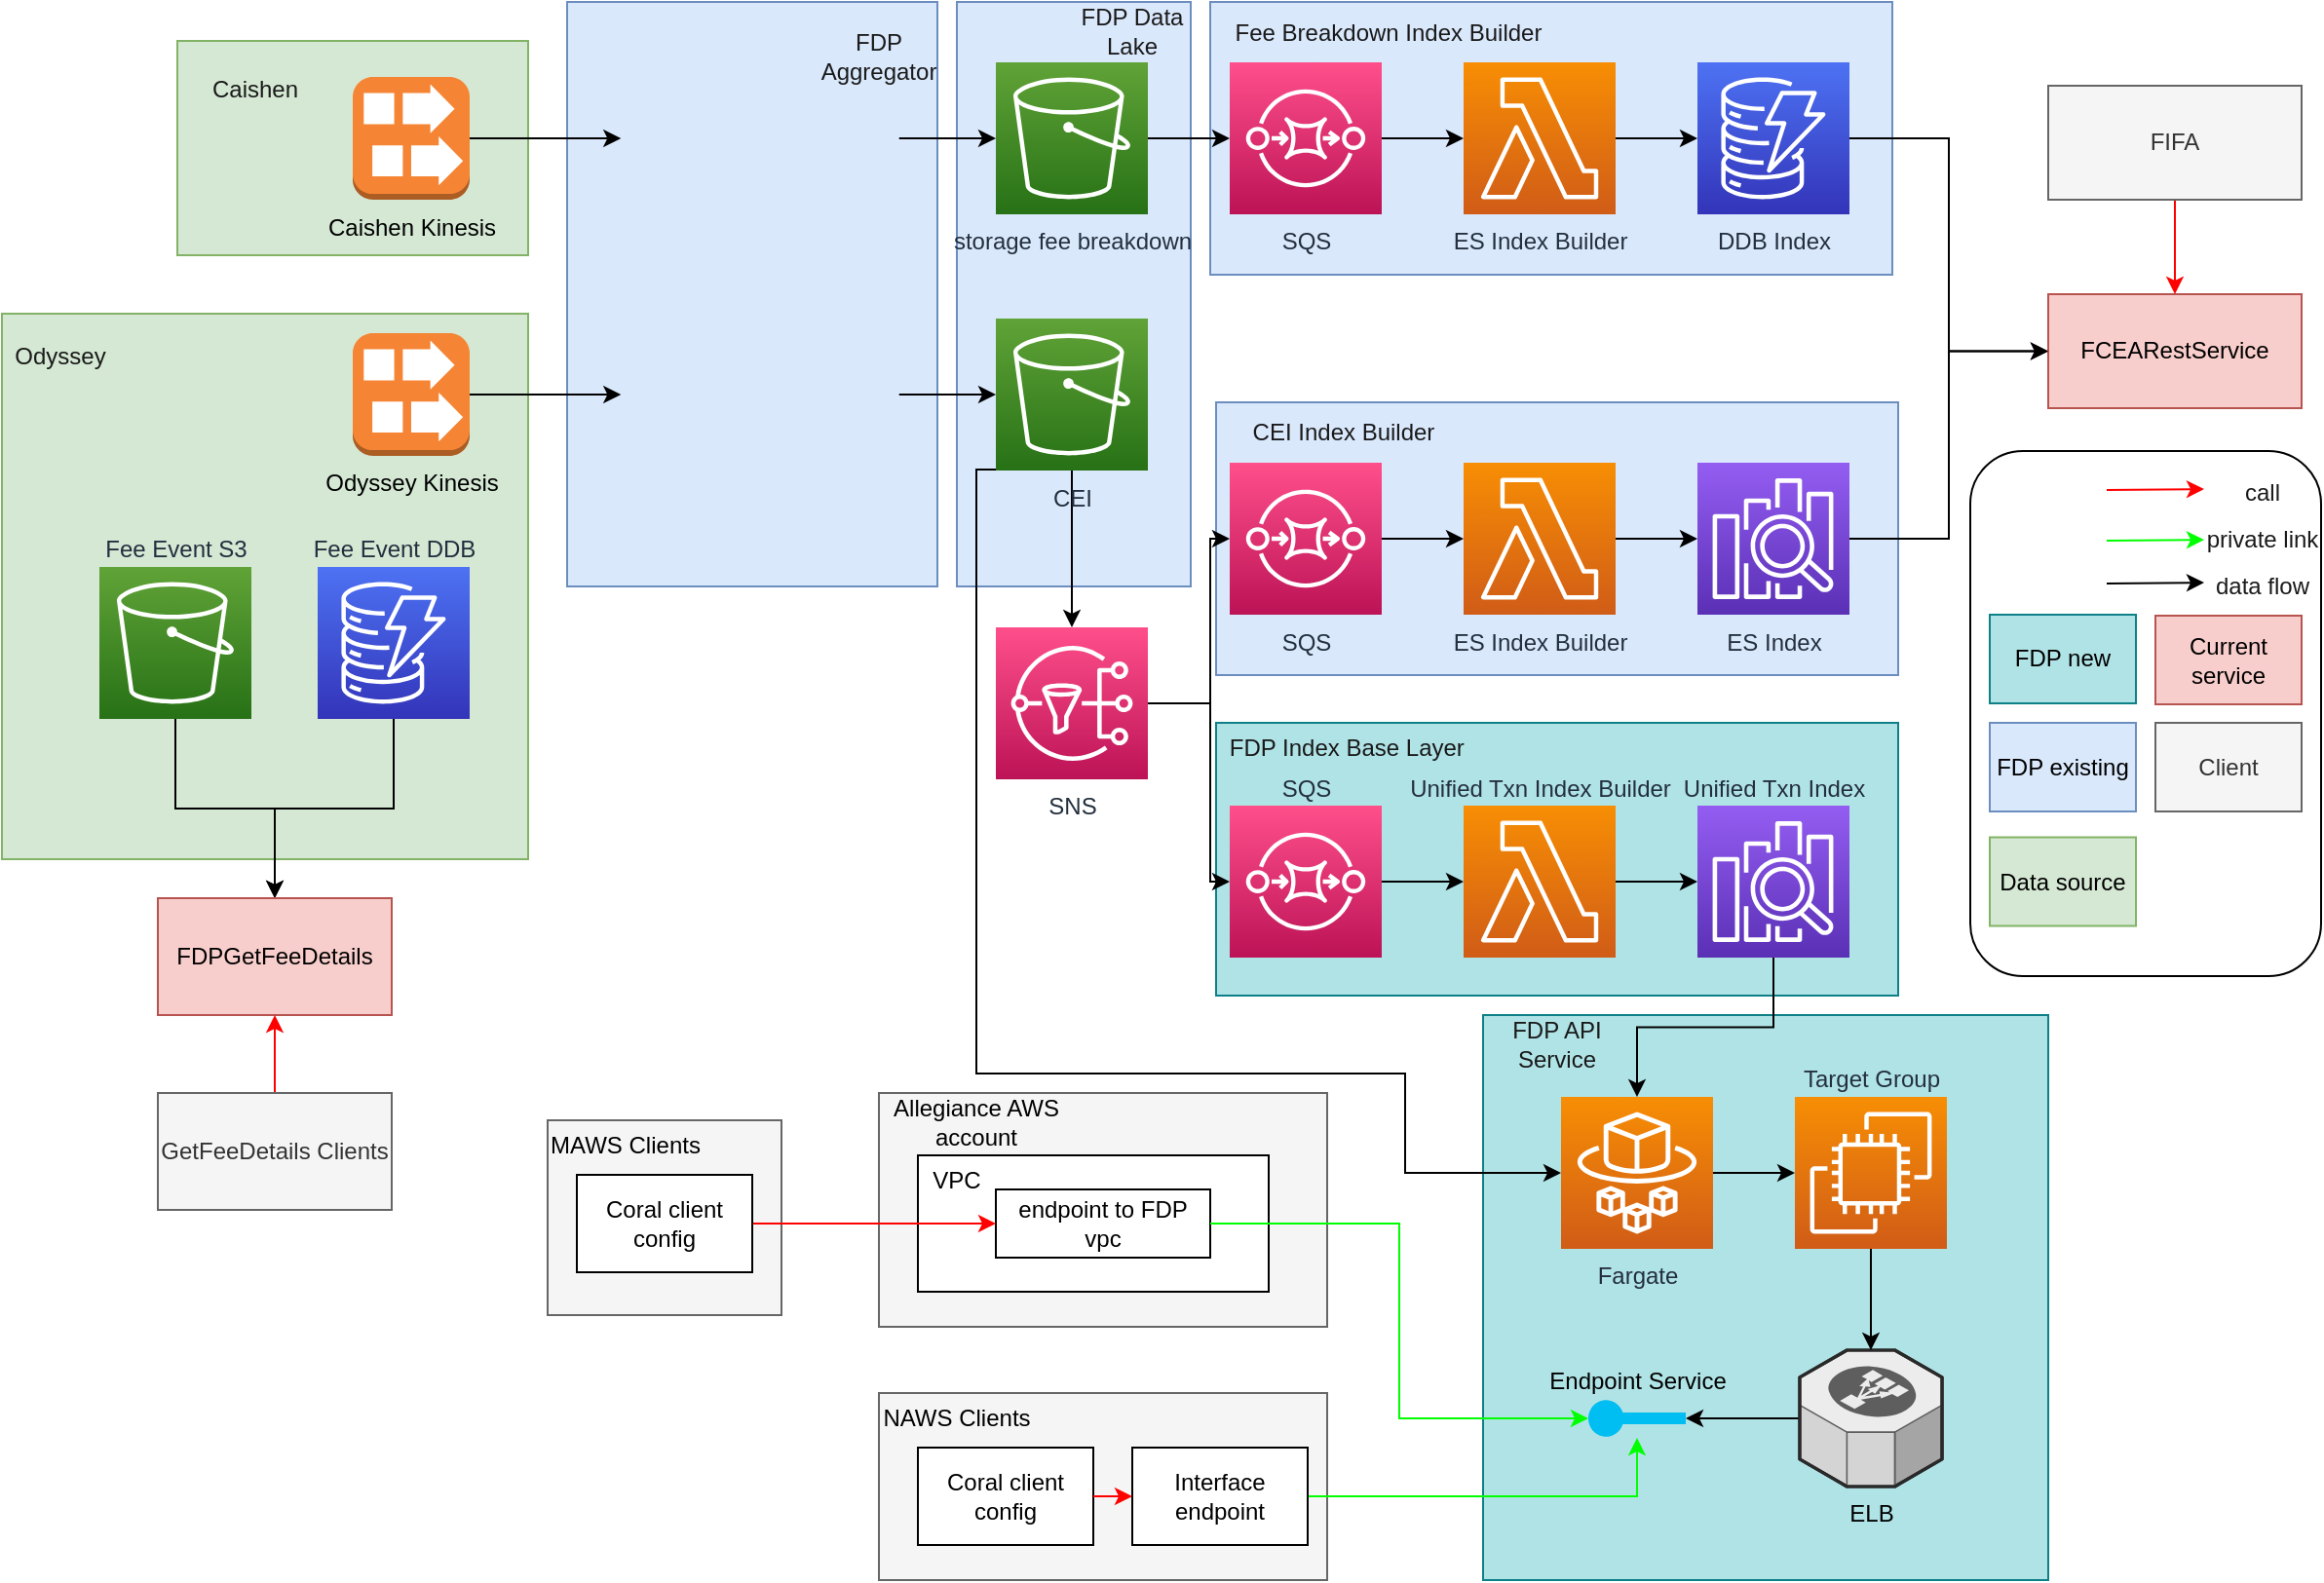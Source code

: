 <mxfile version="20.2.8" type="github">
  <diagram id="zn1evy5G_ZbLFw4LJB7L" name="Page-1">
    <mxGraphModel dx="2537" dy="981" grid="1" gridSize="10" guides="1" tooltips="1" connect="1" arrows="1" fold="1" page="1" pageScale="1" pageWidth="850" pageHeight="1100" math="0" shadow="0">
      <root>
        <mxCell id="0" />
        <mxCell id="1" parent="0" />
        <mxCell id="vi70QIRCEaTFxPGlKDUi-104" value="" style="rounded=1;whiteSpace=wrap;html=1;fontColor=#1A1A1A;fillColor=#FFFFFF;" vertex="1" parent="1">
          <mxGeometry x="820" y="420.5" width="180" height="269.5" as="geometry" />
        </mxCell>
        <mxCell id="vi70QIRCEaTFxPGlKDUi-86" value="" style="rounded=0;whiteSpace=wrap;html=1;fillColor=#dae8fc;strokeColor=#6c8ebf;" vertex="1" parent="1">
          <mxGeometry x="433" y="395.5" width="350" height="140" as="geometry" />
        </mxCell>
        <mxCell id="vi70QIRCEaTFxPGlKDUi-87" value="" style="rounded=0;whiteSpace=wrap;html=1;fillColor=#b0e3e6;strokeColor=#0e8088;" vertex="1" parent="1">
          <mxGeometry x="433" y="560" width="350" height="140" as="geometry" />
        </mxCell>
        <mxCell id="vi70QIRCEaTFxPGlKDUi-85" value="" style="rounded=0;whiteSpace=wrap;html=1;fillColor=#dae8fc;strokeColor=#6c8ebf;" vertex="1" parent="1">
          <mxGeometry x="430" y="190" width="350" height="140" as="geometry" />
        </mxCell>
        <mxCell id="vi70QIRCEaTFxPGlKDUi-83" value="" style="rounded=0;whiteSpace=wrap;html=1;fillColor=#b0e3e6;strokeColor=#0e8088;" vertex="1" parent="1">
          <mxGeometry x="570" y="710" width="290" height="290" as="geometry" />
        </mxCell>
        <mxCell id="vi70QIRCEaTFxPGlKDUi-81" value="" style="rounded=0;whiteSpace=wrap;html=1;fillColor=#dae8fc;strokeColor=#6c8ebf;" vertex="1" parent="1">
          <mxGeometry x="300" y="190" width="120" height="300" as="geometry" />
        </mxCell>
        <mxCell id="vi70QIRCEaTFxPGlKDUi-75" value="" style="rounded=0;whiteSpace=wrap;html=1;fillColor=#dae8fc;strokeColor=#6c8ebf;" vertex="1" parent="1">
          <mxGeometry x="100" y="190" width="190" height="300" as="geometry" />
        </mxCell>
        <mxCell id="vi70QIRCEaTFxPGlKDUi-73" value="" style="rounded=0;whiteSpace=wrap;html=1;fillColor=#d5e8d4;strokeColor=#82b366;" vertex="1" parent="1">
          <mxGeometry x="-100" y="210" width="180" height="110" as="geometry" />
        </mxCell>
        <mxCell id="vi70QIRCEaTFxPGlKDUi-71" value="" style="rounded=0;whiteSpace=wrap;html=1;fillColor=#d5e8d4;strokeColor=#82b366;" vertex="1" parent="1">
          <mxGeometry x="-190" y="350" width="270" height="280" as="geometry" />
        </mxCell>
        <mxCell id="vi70QIRCEaTFxPGlKDUi-42" style="edgeStyle=orthogonalEdgeStyle;rounded=0;orthogonalLoop=1;jettySize=auto;html=1;" edge="1" parent="1" source="vi70QIRCEaTFxPGlKDUi-1" target="vi70QIRCEaTFxPGlKDUi-5">
          <mxGeometry relative="1" as="geometry" />
        </mxCell>
        <mxCell id="vi70QIRCEaTFxPGlKDUi-1" value="Odyssey Kinesis" style="outlineConnect=0;dashed=0;verticalLabelPosition=bottom;verticalAlign=top;align=center;html=1;shape=mxgraph.aws3.kinesis_streams;fillColor=#F58534;gradientColor=none;" vertex="1" parent="1">
          <mxGeometry x="-10" y="360" width="60" height="63" as="geometry" />
        </mxCell>
        <mxCell id="vi70QIRCEaTFxPGlKDUi-58" style="edgeStyle=orthogonalEdgeStyle;rounded=0;orthogonalLoop=1;jettySize=auto;html=1;" edge="1" parent="1" source="vi70QIRCEaTFxPGlKDUi-5" target="vi70QIRCEaTFxPGlKDUi-6">
          <mxGeometry relative="1" as="geometry" />
        </mxCell>
        <mxCell id="vi70QIRCEaTFxPGlKDUi-5" value="" style="shape=image;verticalLabelPosition=top;labelBackgroundColor=default;verticalAlign=bottom;aspect=fixed;imageAspect=0;image=https://upload.wikimedia.org/wikipedia/commons/thumb/7/70/Apache_Flink_logo.svg/1280px-Apache_Flink_logo.svg.png;labelPosition=center;align=center;" vertex="1" parent="1">
          <mxGeometry x="127.63" y="356.5" width="142.75" height="70" as="geometry" />
        </mxCell>
        <mxCell id="vi70QIRCEaTFxPGlKDUi-11" style="edgeStyle=orthogonalEdgeStyle;rounded=0;orthogonalLoop=1;jettySize=auto;html=1;" edge="1" parent="1" source="vi70QIRCEaTFxPGlKDUi-6" target="vi70QIRCEaTFxPGlKDUi-10">
          <mxGeometry relative="1" as="geometry" />
        </mxCell>
        <mxCell id="vi70QIRCEaTFxPGlKDUi-105" style="edgeStyle=orthogonalEdgeStyle;rounded=0;orthogonalLoop=1;jettySize=auto;html=1;entryX=0;entryY=0.5;entryDx=0;entryDy=0;entryPerimeter=0;strokeColor=#000000;fontColor=#1A1A1A;" edge="1" parent="1" source="vi70QIRCEaTFxPGlKDUi-6" target="vi70QIRCEaTFxPGlKDUi-25">
          <mxGeometry relative="1" as="geometry">
            <Array as="points">
              <mxPoint x="310" y="430" />
              <mxPoint x="310" y="740" />
              <mxPoint x="530" y="740" />
              <mxPoint x="530" y="791" />
            </Array>
          </mxGeometry>
        </mxCell>
        <mxCell id="vi70QIRCEaTFxPGlKDUi-6" value="CEI" style="sketch=0;points=[[0,0,0],[0.25,0,0],[0.5,0,0],[0.75,0,0],[1,0,0],[0,1,0],[0.25,1,0],[0.5,1,0],[0.75,1,0],[1,1,0],[0,0.25,0],[0,0.5,0],[0,0.75,0],[1,0.25,0],[1,0.5,0],[1,0.75,0]];outlineConnect=0;fontColor=#232F3E;gradientColor=#60A337;gradientDirection=north;fillColor=#277116;strokeColor=#ffffff;dashed=0;verticalLabelPosition=bottom;verticalAlign=top;align=center;html=1;fontSize=12;fontStyle=0;aspect=fixed;shape=mxgraph.aws4.resourceIcon;resIcon=mxgraph.aws4.s3;" vertex="1" parent="1">
          <mxGeometry x="320" y="352.5" width="78" height="78" as="geometry" />
        </mxCell>
        <mxCell id="vi70QIRCEaTFxPGlKDUi-43" style="edgeStyle=orthogonalEdgeStyle;rounded=0;orthogonalLoop=1;jettySize=auto;html=1;entryX=0;entryY=0.5;entryDx=0;entryDy=0;" edge="1" parent="1" source="vi70QIRCEaTFxPGlKDUi-7" target="vi70QIRCEaTFxPGlKDUi-8">
          <mxGeometry relative="1" as="geometry" />
        </mxCell>
        <mxCell id="vi70QIRCEaTFxPGlKDUi-7" value="Caishen Kinesis" style="outlineConnect=0;dashed=0;verticalLabelPosition=bottom;verticalAlign=top;align=center;html=1;shape=mxgraph.aws3.kinesis_streams;fillColor=#F58534;gradientColor=none;" vertex="1" parent="1">
          <mxGeometry x="-10" y="228.5" width="60" height="63" as="geometry" />
        </mxCell>
        <mxCell id="vi70QIRCEaTFxPGlKDUi-44" style="edgeStyle=orthogonalEdgeStyle;rounded=0;orthogonalLoop=1;jettySize=auto;html=1;" edge="1" parent="1" source="vi70QIRCEaTFxPGlKDUi-8" target="vi70QIRCEaTFxPGlKDUi-9">
          <mxGeometry relative="1" as="geometry" />
        </mxCell>
        <mxCell id="vi70QIRCEaTFxPGlKDUi-8" value="" style="shape=image;verticalLabelPosition=bottom;labelBackgroundColor=default;verticalAlign=top;aspect=fixed;imageAspect=0;image=https://upload.wikimedia.org/wikipedia/commons/thumb/7/70/Apache_Flink_logo.svg/1280px-Apache_Flink_logo.svg.png;" vertex="1" parent="1">
          <mxGeometry x="127.63" y="225" width="142.75" height="70" as="geometry" />
        </mxCell>
        <mxCell id="vi70QIRCEaTFxPGlKDUi-45" style="edgeStyle=orthogonalEdgeStyle;rounded=0;orthogonalLoop=1;jettySize=auto;html=1;" edge="1" parent="1" source="vi70QIRCEaTFxPGlKDUi-9" target="vi70QIRCEaTFxPGlKDUi-20">
          <mxGeometry relative="1" as="geometry" />
        </mxCell>
        <mxCell id="vi70QIRCEaTFxPGlKDUi-9" value="storage fee breakdown" style="sketch=0;points=[[0,0,0],[0.25,0,0],[0.5,0,0],[0.75,0,0],[1,0,0],[0,1,0],[0.25,1,0],[0.5,1,0],[0.75,1,0],[1,1,0],[0,0.25,0],[0,0.5,0],[0,0.75,0],[1,0.25,0],[1,0.5,0],[1,0.75,0]];outlineConnect=0;fontColor=#232F3E;gradientColor=#60A337;gradientDirection=north;fillColor=#277116;strokeColor=#ffffff;dashed=0;verticalLabelPosition=bottom;verticalAlign=top;align=center;html=1;fontSize=12;fontStyle=0;aspect=fixed;shape=mxgraph.aws4.resourceIcon;resIcon=mxgraph.aws4.s3;" vertex="1" parent="1">
          <mxGeometry x="320" y="221" width="78" height="78" as="geometry" />
        </mxCell>
        <mxCell id="vi70QIRCEaTFxPGlKDUi-48" style="edgeStyle=orthogonalEdgeStyle;rounded=0;orthogonalLoop=1;jettySize=auto;html=1;entryX=0;entryY=0.5;entryDx=0;entryDy=0;entryPerimeter=0;" edge="1" parent="1" source="vi70QIRCEaTFxPGlKDUi-10" target="vi70QIRCEaTFxPGlKDUi-12">
          <mxGeometry relative="1" as="geometry">
            <Array as="points">
              <mxPoint x="430" y="550" />
              <mxPoint x="430" y="466" />
            </Array>
          </mxGeometry>
        </mxCell>
        <mxCell id="vi70QIRCEaTFxPGlKDUi-49" style="edgeStyle=orthogonalEdgeStyle;rounded=0;orthogonalLoop=1;jettySize=auto;html=1;entryX=0;entryY=0.5;entryDx=0;entryDy=0;entryPerimeter=0;" edge="1" parent="1" source="vi70QIRCEaTFxPGlKDUi-10" target="vi70QIRCEaTFxPGlKDUi-16">
          <mxGeometry relative="1" as="geometry">
            <Array as="points">
              <mxPoint x="430" y="550" />
              <mxPoint x="430" y="642" />
            </Array>
          </mxGeometry>
        </mxCell>
        <mxCell id="vi70QIRCEaTFxPGlKDUi-10" value="SNS" style="sketch=0;points=[[0,0,0],[0.25,0,0],[0.5,0,0],[0.75,0,0],[1,0,0],[0,1,0],[0.25,1,0],[0.5,1,0],[0.75,1,0],[1,1,0],[0,0.25,0],[0,0.5,0],[0,0.75,0],[1,0.25,0],[1,0.5,0],[1,0.75,0]];outlineConnect=0;fontColor=#232F3E;gradientColor=#FF4F8B;gradientDirection=north;fillColor=#BC1356;strokeColor=#ffffff;dashed=0;verticalLabelPosition=bottom;verticalAlign=top;align=center;html=1;fontSize=12;fontStyle=0;aspect=fixed;shape=mxgraph.aws4.resourceIcon;resIcon=mxgraph.aws4.sns;" vertex="1" parent="1">
          <mxGeometry x="320" y="511" width="78" height="78" as="geometry" />
        </mxCell>
        <mxCell id="vi70QIRCEaTFxPGlKDUi-50" style="edgeStyle=orthogonalEdgeStyle;rounded=0;orthogonalLoop=1;jettySize=auto;html=1;entryX=0;entryY=0.5;entryDx=0;entryDy=0;entryPerimeter=0;" edge="1" parent="1" source="vi70QIRCEaTFxPGlKDUi-12" target="vi70QIRCEaTFxPGlKDUi-13">
          <mxGeometry relative="1" as="geometry" />
        </mxCell>
        <mxCell id="vi70QIRCEaTFxPGlKDUi-12" value="SQS" style="sketch=0;points=[[0,0,0],[0.25,0,0],[0.5,0,0],[0.75,0,0],[1,0,0],[0,1,0],[0.25,1,0],[0.5,1,0],[0.75,1,0],[1,1,0],[0,0.25,0],[0,0.5,0],[0,0.75,0],[1,0.25,0],[1,0.5,0],[1,0.75,0]];outlineConnect=0;fontColor=#232F3E;gradientColor=#FF4F8B;gradientDirection=north;fillColor=#BC1356;strokeColor=#ffffff;dashed=0;verticalLabelPosition=bottom;verticalAlign=top;align=center;html=1;fontSize=12;fontStyle=0;aspect=fixed;shape=mxgraph.aws4.resourceIcon;resIcon=mxgraph.aws4.sqs;" vertex="1" parent="1">
          <mxGeometry x="440" y="426.5" width="78" height="78" as="geometry" />
        </mxCell>
        <mxCell id="vi70QIRCEaTFxPGlKDUi-52" style="edgeStyle=orthogonalEdgeStyle;rounded=0;orthogonalLoop=1;jettySize=auto;html=1;entryX=0;entryY=0.5;entryDx=0;entryDy=0;entryPerimeter=0;" edge="1" parent="1" source="vi70QIRCEaTFxPGlKDUi-13" target="vi70QIRCEaTFxPGlKDUi-14">
          <mxGeometry relative="1" as="geometry" />
        </mxCell>
        <mxCell id="vi70QIRCEaTFxPGlKDUi-13" value="ES Index Builder" style="sketch=0;points=[[0,0,0],[0.25,0,0],[0.5,0,0],[0.75,0,0],[1,0,0],[0,1,0],[0.25,1,0],[0.5,1,0],[0.75,1,0],[1,1,0],[0,0.25,0],[0,0.5,0],[0,0.75,0],[1,0.25,0],[1,0.5,0],[1,0.75,0]];outlineConnect=0;fontColor=#232F3E;gradientColor=#F78E04;gradientDirection=north;fillColor=#D05C17;strokeColor=#ffffff;dashed=0;verticalLabelPosition=bottom;verticalAlign=top;align=center;html=1;fontSize=12;fontStyle=0;aspect=fixed;shape=mxgraph.aws4.resourceIcon;resIcon=mxgraph.aws4.lambda;" vertex="1" parent="1">
          <mxGeometry x="560" y="426.5" width="78" height="78" as="geometry" />
        </mxCell>
        <mxCell id="vi70QIRCEaTFxPGlKDUi-55" style="edgeStyle=orthogonalEdgeStyle;rounded=0;orthogonalLoop=1;jettySize=auto;html=1;entryX=0;entryY=0.5;entryDx=0;entryDy=0;" edge="1" parent="1" source="vi70QIRCEaTFxPGlKDUi-14" target="vi70QIRCEaTFxPGlKDUi-15">
          <mxGeometry relative="1" as="geometry" />
        </mxCell>
        <mxCell id="vi70QIRCEaTFxPGlKDUi-14" value="ES Index" style="sketch=0;points=[[0,0,0],[0.25,0,0],[0.5,0,0],[0.75,0,0],[1,0,0],[0,1,0],[0.25,1,0],[0.5,1,0],[0.75,1,0],[1,1,0],[0,0.25,0],[0,0.5,0],[0,0.75,0],[1,0.25,0],[1,0.5,0],[1,0.75,0]];outlineConnect=0;fontColor=#232F3E;gradientColor=#945DF2;gradientDirection=north;fillColor=#5A30B5;strokeColor=#ffffff;dashed=0;verticalLabelPosition=bottom;verticalAlign=top;align=center;html=1;fontSize=12;fontStyle=0;aspect=fixed;shape=mxgraph.aws4.resourceIcon;resIcon=mxgraph.aws4.elasticsearch_service;" vertex="1" parent="1">
          <mxGeometry x="680" y="426.5" width="78" height="78" as="geometry" />
        </mxCell>
        <mxCell id="vi70QIRCEaTFxPGlKDUi-15" value="FCEARestService" style="rounded=0;whiteSpace=wrap;html=1;fillColor=#f8cecc;strokeColor=#b85450;" vertex="1" parent="1">
          <mxGeometry x="860" y="340" width="130" height="58.5" as="geometry" />
        </mxCell>
        <mxCell id="vi70QIRCEaTFxPGlKDUi-51" style="edgeStyle=orthogonalEdgeStyle;rounded=0;orthogonalLoop=1;jettySize=auto;html=1;entryX=0;entryY=0.5;entryDx=0;entryDy=0;entryPerimeter=0;" edge="1" parent="1" source="vi70QIRCEaTFxPGlKDUi-16" target="vi70QIRCEaTFxPGlKDUi-17">
          <mxGeometry relative="1" as="geometry" />
        </mxCell>
        <mxCell id="vi70QIRCEaTFxPGlKDUi-16" value="SQS" style="sketch=0;points=[[0,0,0],[0.25,0,0],[0.5,0,0],[0.75,0,0],[1,0,0],[0,1,0],[0.25,1,0],[0.5,1,0],[0.75,1,0],[1,1,0],[0,0.25,0],[0,0.5,0],[0,0.75,0],[1,0.25,0],[1,0.5,0],[1,0.75,0]];outlineConnect=0;fontColor=#232F3E;gradientColor=#FF4F8B;gradientDirection=north;fillColor=#BC1356;strokeColor=#ffffff;dashed=0;verticalLabelPosition=top;verticalAlign=bottom;align=center;html=1;fontSize=12;fontStyle=0;aspect=fixed;shape=mxgraph.aws4.resourceIcon;resIcon=mxgraph.aws4.sqs;labelPosition=center;" vertex="1" parent="1">
          <mxGeometry x="440" y="602.5" width="78" height="78" as="geometry" />
        </mxCell>
        <mxCell id="vi70QIRCEaTFxPGlKDUi-53" style="edgeStyle=orthogonalEdgeStyle;rounded=0;orthogonalLoop=1;jettySize=auto;html=1;entryX=0;entryY=0.5;entryDx=0;entryDy=0;entryPerimeter=0;" edge="1" parent="1" source="vi70QIRCEaTFxPGlKDUi-17" target="vi70QIRCEaTFxPGlKDUi-18">
          <mxGeometry relative="1" as="geometry" />
        </mxCell>
        <mxCell id="vi70QIRCEaTFxPGlKDUi-17" value="Unified Txn Index Builder  " style="sketch=0;points=[[0,0,0],[0.25,0,0],[0.5,0,0],[0.75,0,0],[1,0,0],[0,1,0],[0.25,1,0],[0.5,1,0],[0.75,1,0],[1,1,0],[0,0.25,0],[0,0.5,0],[0,0.75,0],[1,0.25,0],[1,0.5,0],[1,0.75,0]];outlineConnect=0;fontColor=#232F3E;gradientColor=#F78E04;gradientDirection=north;fillColor=#D05C17;strokeColor=#ffffff;dashed=0;verticalLabelPosition=top;verticalAlign=bottom;align=center;html=1;fontSize=12;fontStyle=0;aspect=fixed;shape=mxgraph.aws4.resourceIcon;resIcon=mxgraph.aws4.lambda;labelPosition=center;" vertex="1" parent="1">
          <mxGeometry x="560" y="602.5" width="78" height="78" as="geometry" />
        </mxCell>
        <mxCell id="vi70QIRCEaTFxPGlKDUi-60" style="edgeStyle=orthogonalEdgeStyle;rounded=0;orthogonalLoop=1;jettySize=auto;html=1;entryX=0.5;entryY=0;entryDx=0;entryDy=0;entryPerimeter=0;" edge="1" parent="1" source="vi70QIRCEaTFxPGlKDUi-18" target="vi70QIRCEaTFxPGlKDUi-25">
          <mxGeometry relative="1" as="geometry" />
        </mxCell>
        <mxCell id="vi70QIRCEaTFxPGlKDUi-18" value="Unified Txn Index" style="sketch=0;points=[[0,0,0],[0.25,0,0],[0.5,0,0],[0.75,0,0],[1,0,0],[0,1,0],[0.25,1,0],[0.5,1,0],[0.75,1,0],[1,1,0],[0,0.25,0],[0,0.5,0],[0,0.75,0],[1,0.25,0],[1,0.5,0],[1,0.75,0]];outlineConnect=0;fontColor=#232F3E;gradientColor=#945DF2;gradientDirection=north;fillColor=#5A30B5;strokeColor=#ffffff;dashed=0;verticalLabelPosition=top;verticalAlign=bottom;align=center;html=1;fontSize=12;fontStyle=0;aspect=fixed;shape=mxgraph.aws4.resourceIcon;resIcon=mxgraph.aws4.elasticsearch_service;labelPosition=center;" vertex="1" parent="1">
          <mxGeometry x="680" y="602.5" width="78" height="78" as="geometry" />
        </mxCell>
        <mxCell id="vi70QIRCEaTFxPGlKDUi-56" style="edgeStyle=orthogonalEdgeStyle;rounded=0;orthogonalLoop=1;jettySize=auto;html=1;entryX=0.5;entryY=0;entryDx=0;entryDy=0;" edge="1" parent="1" source="vi70QIRCEaTFxPGlKDUi-19" target="vi70QIRCEaTFxPGlKDUi-24">
          <mxGeometry relative="1" as="geometry" />
        </mxCell>
        <mxCell id="vi70QIRCEaTFxPGlKDUi-19" value="Fee Event S3" style="sketch=0;points=[[0,0,0],[0.25,0,0],[0.5,0,0],[0.75,0,0],[1,0,0],[0,1,0],[0.25,1,0],[0.5,1,0],[0.75,1,0],[1,1,0],[0,0.25,0],[0,0.5,0],[0,0.75,0],[1,0.25,0],[1,0.5,0],[1,0.75,0]];outlineConnect=0;fontColor=#232F3E;gradientColor=#60A337;gradientDirection=north;fillColor=#277116;strokeColor=#ffffff;dashed=0;verticalLabelPosition=top;verticalAlign=bottom;align=center;html=1;fontSize=12;fontStyle=0;aspect=fixed;shape=mxgraph.aws4.resourceIcon;resIcon=mxgraph.aws4.s3;labelPosition=center;" vertex="1" parent="1">
          <mxGeometry x="-140" y="480" width="78" height="78" as="geometry" />
        </mxCell>
        <mxCell id="vi70QIRCEaTFxPGlKDUi-46" style="edgeStyle=orthogonalEdgeStyle;rounded=0;orthogonalLoop=1;jettySize=auto;html=1;entryX=0;entryY=0.5;entryDx=0;entryDy=0;entryPerimeter=0;" edge="1" parent="1" source="vi70QIRCEaTFxPGlKDUi-20" target="vi70QIRCEaTFxPGlKDUi-21">
          <mxGeometry relative="1" as="geometry" />
        </mxCell>
        <mxCell id="vi70QIRCEaTFxPGlKDUi-20" value="SQS" style="sketch=0;points=[[0,0,0],[0.25,0,0],[0.5,0,0],[0.75,0,0],[1,0,0],[0,1,0],[0.25,1,0],[0.5,1,0],[0.75,1,0],[1,1,0],[0,0.25,0],[0,0.5,0],[0,0.75,0],[1,0.25,0],[1,0.5,0],[1,0.75,0]];outlineConnect=0;fontColor=#232F3E;gradientColor=#FF4F8B;gradientDirection=north;fillColor=#BC1356;strokeColor=#ffffff;dashed=0;verticalLabelPosition=bottom;verticalAlign=top;align=center;html=1;fontSize=12;fontStyle=0;aspect=fixed;shape=mxgraph.aws4.resourceIcon;resIcon=mxgraph.aws4.sqs;" vertex="1" parent="1">
          <mxGeometry x="440.0" y="221" width="78" height="78" as="geometry" />
        </mxCell>
        <mxCell id="vi70QIRCEaTFxPGlKDUi-47" style="edgeStyle=orthogonalEdgeStyle;rounded=0;orthogonalLoop=1;jettySize=auto;html=1;entryX=0;entryY=0.5;entryDx=0;entryDy=0;entryPerimeter=0;" edge="1" parent="1" source="vi70QIRCEaTFxPGlKDUi-21" target="vi70QIRCEaTFxPGlKDUi-22">
          <mxGeometry relative="1" as="geometry" />
        </mxCell>
        <mxCell id="vi70QIRCEaTFxPGlKDUi-21" value="ES Index Builder" style="sketch=0;points=[[0,0,0],[0.25,0,0],[0.5,0,0],[0.75,0,0],[1,0,0],[0,1,0],[0.25,1,0],[0.5,1,0],[0.75,1,0],[1,1,0],[0,0.25,0],[0,0.5,0],[0,0.75,0],[1,0.25,0],[1,0.5,0],[1,0.75,0]];outlineConnect=0;fontColor=#232F3E;gradientColor=#F78E04;gradientDirection=north;fillColor=#D05C17;strokeColor=#ffffff;dashed=0;verticalLabelPosition=bottom;verticalAlign=top;align=center;html=1;fontSize=12;fontStyle=0;aspect=fixed;shape=mxgraph.aws4.resourceIcon;resIcon=mxgraph.aws4.lambda;" vertex="1" parent="1">
          <mxGeometry x="560" y="221" width="78" height="78" as="geometry" />
        </mxCell>
        <mxCell id="vi70QIRCEaTFxPGlKDUi-54" style="edgeStyle=orthogonalEdgeStyle;rounded=0;orthogonalLoop=1;jettySize=auto;html=1;entryX=0;entryY=0.5;entryDx=0;entryDy=0;" edge="1" parent="1" source="vi70QIRCEaTFxPGlKDUi-22" target="vi70QIRCEaTFxPGlKDUi-15">
          <mxGeometry relative="1" as="geometry" />
        </mxCell>
        <mxCell id="vi70QIRCEaTFxPGlKDUi-22" value="DDB Index" style="sketch=0;points=[[0,0,0],[0.25,0,0],[0.5,0,0],[0.75,0,0],[1,0,0],[0,1,0],[0.25,1,0],[0.5,1,0],[0.75,1,0],[1,1,0],[0,0.25,0],[0,0.5,0],[0,0.75,0],[1,0.25,0],[1,0.5,0],[1,0.75,0]];outlineConnect=0;fontColor=#232F3E;gradientColor=#4D72F3;gradientDirection=north;fillColor=#3334B9;strokeColor=#ffffff;dashed=0;verticalLabelPosition=bottom;verticalAlign=top;align=center;html=1;fontSize=12;fontStyle=0;aspect=fixed;shape=mxgraph.aws4.resourceIcon;resIcon=mxgraph.aws4.dynamodb;" vertex="1" parent="1">
          <mxGeometry x="680" y="221" width="78" height="78" as="geometry" />
        </mxCell>
        <mxCell id="vi70QIRCEaTFxPGlKDUi-57" style="edgeStyle=orthogonalEdgeStyle;rounded=0;orthogonalLoop=1;jettySize=auto;html=1;entryX=0.5;entryY=0;entryDx=0;entryDy=0;" edge="1" parent="1" source="vi70QIRCEaTFxPGlKDUi-23" target="vi70QIRCEaTFxPGlKDUi-24">
          <mxGeometry relative="1" as="geometry" />
        </mxCell>
        <mxCell id="vi70QIRCEaTFxPGlKDUi-23" value="Fee Event DDB" style="sketch=0;points=[[0,0,0],[0.25,0,0],[0.5,0,0],[0.75,0,0],[1,0,0],[0,1,0],[0.25,1,0],[0.5,1,0],[0.75,1,0],[1,1,0],[0,0.25,0],[0,0.5,0],[0,0.75,0],[1,0.25,0],[1,0.5,0],[1,0.75,0]];outlineConnect=0;fontColor=#232F3E;gradientColor=#4D72F3;gradientDirection=north;fillColor=#3334B9;strokeColor=#ffffff;dashed=0;verticalLabelPosition=top;verticalAlign=bottom;align=center;html=1;fontSize=12;fontStyle=0;aspect=fixed;shape=mxgraph.aws4.resourceIcon;resIcon=mxgraph.aws4.dynamodb;labelPosition=center;" vertex="1" parent="1">
          <mxGeometry x="-28" y="480" width="78" height="78" as="geometry" />
        </mxCell>
        <mxCell id="vi70QIRCEaTFxPGlKDUi-24" value="FDPGetFeeDetails" style="rounded=0;whiteSpace=wrap;html=1;fillColor=#f8cecc;strokeColor=#b85450;" vertex="1" parent="1">
          <mxGeometry x="-110" y="650" width="120" height="60" as="geometry" />
        </mxCell>
        <mxCell id="vi70QIRCEaTFxPGlKDUi-63" style="edgeStyle=orthogonalEdgeStyle;rounded=0;orthogonalLoop=1;jettySize=auto;html=1;entryX=0;entryY=0.5;entryDx=0;entryDy=0;entryPerimeter=0;" edge="1" parent="1" source="vi70QIRCEaTFxPGlKDUi-25" target="vi70QIRCEaTFxPGlKDUi-28">
          <mxGeometry relative="1" as="geometry" />
        </mxCell>
        <mxCell id="vi70QIRCEaTFxPGlKDUi-25" value="Fargate" style="sketch=0;points=[[0,0,0],[0.25,0,0],[0.5,0,0],[0.75,0,0],[1,0,0],[0,1,0],[0.25,1,0],[0.5,1,0],[0.75,1,0],[1,1,0],[0,0.25,0],[0,0.5,0],[0,0.75,0],[1,0.25,0],[1,0.5,0],[1,0.75,0]];outlineConnect=0;fontColor=#232F3E;gradientColor=#F78E04;gradientDirection=north;fillColor=#D05C17;strokeColor=#ffffff;dashed=0;verticalLabelPosition=bottom;verticalAlign=top;align=center;html=1;fontSize=12;fontStyle=0;aspect=fixed;shape=mxgraph.aws4.resourceIcon;resIcon=mxgraph.aws4.fargate;" vertex="1" parent="1">
          <mxGeometry x="610" y="752" width="78" height="78" as="geometry" />
        </mxCell>
        <mxCell id="vi70QIRCEaTFxPGlKDUi-26" value="Endpoint Service" style="verticalLabelPosition=top;html=1;verticalAlign=bottom;align=center;strokeColor=none;fillColor=#00BEF2;shape=mxgraph.azure.service_endpoint;labelPosition=center;" vertex="1" parent="1">
          <mxGeometry x="624" y="907" width="50" height="20" as="geometry" />
        </mxCell>
        <mxCell id="vi70QIRCEaTFxPGlKDUi-65" style="edgeStyle=orthogonalEdgeStyle;rounded=0;orthogonalLoop=1;jettySize=auto;html=1;" edge="1" parent="1" source="vi70QIRCEaTFxPGlKDUi-27" target="vi70QIRCEaTFxPGlKDUi-26">
          <mxGeometry relative="1" as="geometry" />
        </mxCell>
        <mxCell id="vi70QIRCEaTFxPGlKDUi-27" value="ELB" style="verticalLabelPosition=bottom;html=1;verticalAlign=top;strokeWidth=1;align=center;outlineConnect=0;dashed=0;outlineConnect=0;shape=mxgraph.aws3d.elasticLoadBalancing;fillColor=#ECECEC;strokeColor=#5E5E5E;aspect=fixed;" vertex="1" parent="1">
          <mxGeometry x="732.48" y="882" width="73.04" height="70" as="geometry" />
        </mxCell>
        <mxCell id="vi70QIRCEaTFxPGlKDUi-64" style="edgeStyle=orthogonalEdgeStyle;rounded=0;orthogonalLoop=1;jettySize=auto;html=1;" edge="1" parent="1" source="vi70QIRCEaTFxPGlKDUi-28" target="vi70QIRCEaTFxPGlKDUi-27">
          <mxGeometry relative="1" as="geometry" />
        </mxCell>
        <mxCell id="vi70QIRCEaTFxPGlKDUi-28" value="Target Group" style="sketch=0;points=[[0,0,0],[0.25,0,0],[0.5,0,0],[0.75,0,0],[1,0,0],[0,1,0],[0.25,1,0],[0.5,1,0],[0.75,1,0],[1,1,0],[0,0.25,0],[0,0.5,0],[0,0.75,0],[1,0.25,0],[1,0.5,0],[1,0.75,0]];outlineConnect=0;fontColor=#232F3E;gradientColor=#F78E04;gradientDirection=north;fillColor=#D05C17;strokeColor=#ffffff;dashed=0;verticalLabelPosition=top;verticalAlign=bottom;align=center;html=1;fontSize=12;fontStyle=0;aspect=fixed;shape=mxgraph.aws4.resourceIcon;resIcon=mxgraph.aws4.ec2;labelPosition=center;" vertex="1" parent="1">
          <mxGeometry x="730" y="752" width="78" height="78" as="geometry" />
        </mxCell>
        <mxCell id="vi70QIRCEaTFxPGlKDUi-80" style="edgeStyle=orthogonalEdgeStyle;rounded=0;orthogonalLoop=1;jettySize=auto;html=1;entryX=0.5;entryY=0;entryDx=0;entryDy=0;strokeColor=#FF0000;fontColor=#1A1A1A;" edge="1" parent="1" source="vi70QIRCEaTFxPGlKDUi-29" target="vi70QIRCEaTFxPGlKDUi-15">
          <mxGeometry relative="1" as="geometry" />
        </mxCell>
        <mxCell id="vi70QIRCEaTFxPGlKDUi-29" value="FIFA" style="rounded=0;whiteSpace=wrap;html=1;fillColor=#f5f5f5;fontColor=#333333;strokeColor=#666666;" vertex="1" parent="1">
          <mxGeometry x="860" y="233" width="130" height="58.5" as="geometry" />
        </mxCell>
        <mxCell id="vi70QIRCEaTFxPGlKDUi-30" value="" style="rounded=0;whiteSpace=wrap;html=1;fillColor=#f5f5f5;fontColor=#333333;strokeColor=#666666;" vertex="1" parent="1">
          <mxGeometry x="260" y="750" width="230" height="120" as="geometry" />
        </mxCell>
        <mxCell id="vi70QIRCEaTFxPGlKDUi-31" value="Allegiance AWS account" style="text;html=1;strokeColor=none;fillColor=none;align=center;verticalAlign=middle;whiteSpace=wrap;rounded=0;" vertex="1" parent="1">
          <mxGeometry x="260" y="750" width="100" height="30" as="geometry" />
        </mxCell>
        <mxCell id="vi70QIRCEaTFxPGlKDUi-32" value="" style="rounded=0;whiteSpace=wrap;html=1;" vertex="1" parent="1">
          <mxGeometry x="280" y="782" width="180" height="70" as="geometry" />
        </mxCell>
        <mxCell id="vi70QIRCEaTFxPGlKDUi-33" value="VPC" style="text;html=1;strokeColor=none;fillColor=none;align=center;verticalAlign=middle;whiteSpace=wrap;rounded=0;" vertex="1" parent="1">
          <mxGeometry x="270" y="780" width="60" height="30" as="geometry" />
        </mxCell>
        <mxCell id="vi70QIRCEaTFxPGlKDUi-34" value="endpoint to FDP vpc" style="rounded=0;whiteSpace=wrap;html=1;" vertex="1" parent="1">
          <mxGeometry x="320" y="799.5" width="110" height="35" as="geometry" />
        </mxCell>
        <mxCell id="vi70QIRCEaTFxPGlKDUi-35" value="" style="rounded=0;whiteSpace=wrap;html=1;fillColor=#f5f5f5;fontColor=#333333;strokeColor=#666666;" vertex="1" parent="1">
          <mxGeometry x="90" y="764" width="120" height="100" as="geometry" />
        </mxCell>
        <mxCell id="vi70QIRCEaTFxPGlKDUi-66" style="edgeStyle=orthogonalEdgeStyle;rounded=0;orthogonalLoop=1;jettySize=auto;html=1;entryX=0;entryY=0.5;entryDx=0;entryDy=0;fontColor=#FF3333;strokeColor=#FF0000;" edge="1" parent="1" source="vi70QIRCEaTFxPGlKDUi-36" target="vi70QIRCEaTFxPGlKDUi-34">
          <mxGeometry relative="1" as="geometry" />
        </mxCell>
        <mxCell id="vi70QIRCEaTFxPGlKDUi-36" value="Coral client config" style="rounded=0;whiteSpace=wrap;html=1;" vertex="1" parent="1">
          <mxGeometry x="105" y="792" width="90" height="50" as="geometry" />
        </mxCell>
        <mxCell id="vi70QIRCEaTFxPGlKDUi-37" value="MAWS Clients" style="text;html=1;strokeColor=none;fillColor=none;align=center;verticalAlign=middle;whiteSpace=wrap;rounded=0;" vertex="1" parent="1">
          <mxGeometry x="90" y="762" width="80" height="30" as="geometry" />
        </mxCell>
        <mxCell id="vi70QIRCEaTFxPGlKDUi-38" value="" style="rounded=0;whiteSpace=wrap;html=1;fillColor=#f5f5f5;fontColor=#333333;strokeColor=#666666;" vertex="1" parent="1">
          <mxGeometry x="260" y="904" width="230" height="96" as="geometry" />
        </mxCell>
        <mxCell id="vi70QIRCEaTFxPGlKDUi-39" value="Coral client config" style="rounded=0;whiteSpace=wrap;html=1;" vertex="1" parent="1">
          <mxGeometry x="280" y="932" width="90" height="50" as="geometry" />
        </mxCell>
        <mxCell id="vi70QIRCEaTFxPGlKDUi-40" value="NAWS Clients " style="text;html=1;strokeColor=none;fillColor=none;align=center;verticalAlign=middle;whiteSpace=wrap;rounded=0;" vertex="1" parent="1">
          <mxGeometry x="260" y="902" width="80" height="30" as="geometry" />
        </mxCell>
        <mxCell id="vi70QIRCEaTFxPGlKDUi-70" style="edgeStyle=orthogonalEdgeStyle;rounded=0;orthogonalLoop=1;jettySize=auto;html=1;strokeColor=#00FF00;" edge="1" parent="1" source="vi70QIRCEaTFxPGlKDUi-41" target="vi70QIRCEaTFxPGlKDUi-26">
          <mxGeometry relative="1" as="geometry" />
        </mxCell>
        <mxCell id="vi70QIRCEaTFxPGlKDUi-41" value="Interface endpoint" style="rounded=0;whiteSpace=wrap;html=1;" vertex="1" parent="1">
          <mxGeometry x="390" y="932" width="90" height="50" as="geometry" />
        </mxCell>
        <mxCell id="vi70QIRCEaTFxPGlKDUi-68" value="" style="endArrow=classic;html=1;rounded=0;exitX=1;exitY=0.5;exitDx=0;exitDy=0;entryX=0;entryY=0.5;entryDx=0;entryDy=0;strokeColor=#FF0000;" edge="1" parent="1" source="vi70QIRCEaTFxPGlKDUi-39" target="vi70QIRCEaTFxPGlKDUi-41">
          <mxGeometry width="50" height="50" relative="1" as="geometry">
            <mxPoint x="260" y="710" as="sourcePoint" />
            <mxPoint x="310" y="660" as="targetPoint" />
          </mxGeometry>
        </mxCell>
        <mxCell id="vi70QIRCEaTFxPGlKDUi-69" value="" style="endArrow=classic;html=1;rounded=0;exitX=1;exitY=0.5;exitDx=0;exitDy=0;entryX=0;entryY=0.5;entryDx=0;entryDy=0;entryPerimeter=0;edgeStyle=orthogonalEdgeStyle;strokeColor=#00FF00;" edge="1" parent="1" source="vi70QIRCEaTFxPGlKDUi-34" target="vi70QIRCEaTFxPGlKDUi-26">
          <mxGeometry width="50" height="50" relative="1" as="geometry">
            <mxPoint x="260" y="710" as="sourcePoint" />
            <mxPoint x="310" y="660" as="targetPoint" />
          </mxGeometry>
        </mxCell>
        <mxCell id="vi70QIRCEaTFxPGlKDUi-72" value="Odyssey" style="text;html=1;strokeColor=none;fillColor=none;align=center;verticalAlign=middle;whiteSpace=wrap;rounded=0;fontColor=#1A1A1A;" vertex="1" parent="1">
          <mxGeometry x="-190" y="356.5" width="60" height="30" as="geometry" />
        </mxCell>
        <mxCell id="vi70QIRCEaTFxPGlKDUi-74" value="Caishen" style="text;html=1;strokeColor=none;fillColor=none;align=center;verticalAlign=middle;whiteSpace=wrap;rounded=0;fontColor=#1A1A1A;" vertex="1" parent="1">
          <mxGeometry x="-90" y="220" width="60" height="30" as="geometry" />
        </mxCell>
        <mxCell id="vi70QIRCEaTFxPGlKDUi-77" style="edgeStyle=orthogonalEdgeStyle;rounded=0;orthogonalLoop=1;jettySize=auto;html=1;entryX=0.5;entryY=1;entryDx=0;entryDy=0;strokeColor=#FF0000;fontColor=#1A1A1A;" edge="1" parent="1" source="vi70QIRCEaTFxPGlKDUi-76" target="vi70QIRCEaTFxPGlKDUi-24">
          <mxGeometry relative="1" as="geometry" />
        </mxCell>
        <mxCell id="vi70QIRCEaTFxPGlKDUi-76" value="GetFeeDetails Clients" style="rounded=0;whiteSpace=wrap;html=1;fontColor=#333333;fillColor=#f5f5f5;strokeColor=#666666;" vertex="1" parent="1">
          <mxGeometry x="-110" y="750" width="120" height="60" as="geometry" />
        </mxCell>
        <mxCell id="vi70QIRCEaTFxPGlKDUi-79" value="FDP Aggregator" style="text;html=1;strokeColor=none;fillColor=none;align=center;verticalAlign=middle;whiteSpace=wrap;rounded=0;fontColor=#1A1A1A;" vertex="1" parent="1">
          <mxGeometry x="230" y="203" width="60" height="30" as="geometry" />
        </mxCell>
        <mxCell id="vi70QIRCEaTFxPGlKDUi-82" value="FDP Data Lake" style="text;html=1;strokeColor=none;fillColor=none;align=center;verticalAlign=middle;whiteSpace=wrap;rounded=0;fontColor=#1A1A1A;" vertex="1" parent="1">
          <mxGeometry x="360" y="190" width="60" height="30" as="geometry" />
        </mxCell>
        <mxCell id="vi70QIRCEaTFxPGlKDUi-84" value="FDP API Service" style="text;html=1;strokeColor=none;fillColor=none;align=center;verticalAlign=middle;whiteSpace=wrap;rounded=0;fontColor=#1A1A1A;" vertex="1" parent="1">
          <mxGeometry x="578" y="710" width="60" height="30" as="geometry" />
        </mxCell>
        <mxCell id="vi70QIRCEaTFxPGlKDUi-88" value="Fee Breakdown Index Builder" style="text;html=1;strokeColor=none;fillColor=none;align=center;verticalAlign=middle;whiteSpace=wrap;rounded=0;fontColor=#1A1A1A;" vertex="1" parent="1">
          <mxGeometry x="433" y="191" width="177" height="30" as="geometry" />
        </mxCell>
        <mxCell id="vi70QIRCEaTFxPGlKDUi-89" value="CEI Index Builder" style="text;html=1;strokeColor=none;fillColor=none;align=center;verticalAlign=middle;whiteSpace=wrap;rounded=0;fontColor=#1A1A1A;" vertex="1" parent="1">
          <mxGeometry x="410" y="395.5" width="177" height="30" as="geometry" />
        </mxCell>
        <mxCell id="vi70QIRCEaTFxPGlKDUi-90" value="&amp;nbsp;FDP Index Base Layer" style="text;html=1;strokeColor=none;fillColor=none;align=center;verticalAlign=middle;whiteSpace=wrap;rounded=0;fontColor=#1A1A1A;" vertex="1" parent="1">
          <mxGeometry x="410" y="558" width="177" height="30" as="geometry" />
        </mxCell>
        <mxCell id="vi70QIRCEaTFxPGlKDUi-91" value="FDP new" style="rounded=0;whiteSpace=wrap;html=1;fillColor=#b0e3e6;strokeColor=#0e8088;" vertex="1" parent="1">
          <mxGeometry x="830" y="504.5" width="75" height="45.5" as="geometry" />
        </mxCell>
        <mxCell id="vi70QIRCEaTFxPGlKDUi-92" value="FDP existing" style="rounded=0;whiteSpace=wrap;html=1;fillColor=#dae8fc;strokeColor=#6c8ebf;" vertex="1" parent="1">
          <mxGeometry x="830" y="560" width="75" height="45.5" as="geometry" />
        </mxCell>
        <mxCell id="vi70QIRCEaTFxPGlKDUi-93" value="Data source" style="rounded=0;whiteSpace=wrap;html=1;fillColor=#d5e8d4;strokeColor=#82b366;" vertex="1" parent="1">
          <mxGeometry x="830" y="618.75" width="75" height="45.5" as="geometry" />
        </mxCell>
        <mxCell id="vi70QIRCEaTFxPGlKDUi-94" value="Current service " style="rounded=0;whiteSpace=wrap;html=1;fillColor=#f8cecc;strokeColor=#b85450;" vertex="1" parent="1">
          <mxGeometry x="915" y="505" width="75" height="45.5" as="geometry" />
        </mxCell>
        <mxCell id="vi70QIRCEaTFxPGlKDUi-95" value="Client" style="rounded=0;whiteSpace=wrap;html=1;fillColor=#f5f5f5;strokeColor=#666666;fontColor=#333333;" vertex="1" parent="1">
          <mxGeometry x="915" y="560" width="75" height="45.5" as="geometry" />
        </mxCell>
        <mxCell id="vi70QIRCEaTFxPGlKDUi-96" value="" style="endArrow=classic;html=1;rounded=0;strokeColor=#FF0000;fontColor=#1A1A1A;" edge="1" parent="1">
          <mxGeometry width="50" height="50" relative="1" as="geometry">
            <mxPoint x="890" y="440.5" as="sourcePoint" />
            <mxPoint x="940" y="440" as="targetPoint" />
          </mxGeometry>
        </mxCell>
        <mxCell id="vi70QIRCEaTFxPGlKDUi-97" value="" style="endArrow=classic;html=1;rounded=0;strokeColor=#00FF00;fontColor=#1A1A1A;" edge="1" parent="1">
          <mxGeometry width="50" height="50" relative="1" as="geometry">
            <mxPoint x="890" y="466.5" as="sourcePoint" />
            <mxPoint x="940" y="466" as="targetPoint" />
          </mxGeometry>
        </mxCell>
        <mxCell id="vi70QIRCEaTFxPGlKDUi-98" value="" style="endArrow=classic;html=1;rounded=0;strokeColor=#000000;fontColor=#1A1A1A;" edge="1" parent="1">
          <mxGeometry width="50" height="50" relative="1" as="geometry">
            <mxPoint x="890" y="488.5" as="sourcePoint" />
            <mxPoint x="940" y="488" as="targetPoint" />
          </mxGeometry>
        </mxCell>
        <mxCell id="vi70QIRCEaTFxPGlKDUi-101" value="call" style="text;html=1;strokeColor=none;fillColor=none;align=center;verticalAlign=middle;whiteSpace=wrap;rounded=0;fontColor=#1A1A1A;" vertex="1" parent="1">
          <mxGeometry x="940" y="426.5" width="60" height="30" as="geometry" />
        </mxCell>
        <mxCell id="vi70QIRCEaTFxPGlKDUi-102" value="private link" style="text;html=1;strokeColor=none;fillColor=none;align=center;verticalAlign=middle;whiteSpace=wrap;rounded=0;fontColor=#1A1A1A;" vertex="1" parent="1">
          <mxGeometry x="940" y="450.5" width="60" height="30" as="geometry" />
        </mxCell>
        <mxCell id="vi70QIRCEaTFxPGlKDUi-103" value="data flow" style="text;html=1;strokeColor=none;fillColor=none;align=center;verticalAlign=middle;whiteSpace=wrap;rounded=0;fontColor=#1A1A1A;" vertex="1" parent="1">
          <mxGeometry x="940" y="474.5" width="60" height="30" as="geometry" />
        </mxCell>
      </root>
    </mxGraphModel>
  </diagram>
</mxfile>
